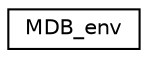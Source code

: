 digraph "Graphical Class Hierarchy"
{
  edge [fontname="Helvetica",fontsize="10",labelfontname="Helvetica",labelfontsize="10"];
  node [fontname="Helvetica",fontsize="10",shape=record];
  rankdir="LR";
  Node0 [label="MDB_env",height=0.2,width=0.4,color="black", fillcolor="white", style="filled",URL="$struct_m_d_b__env.html"];
}
